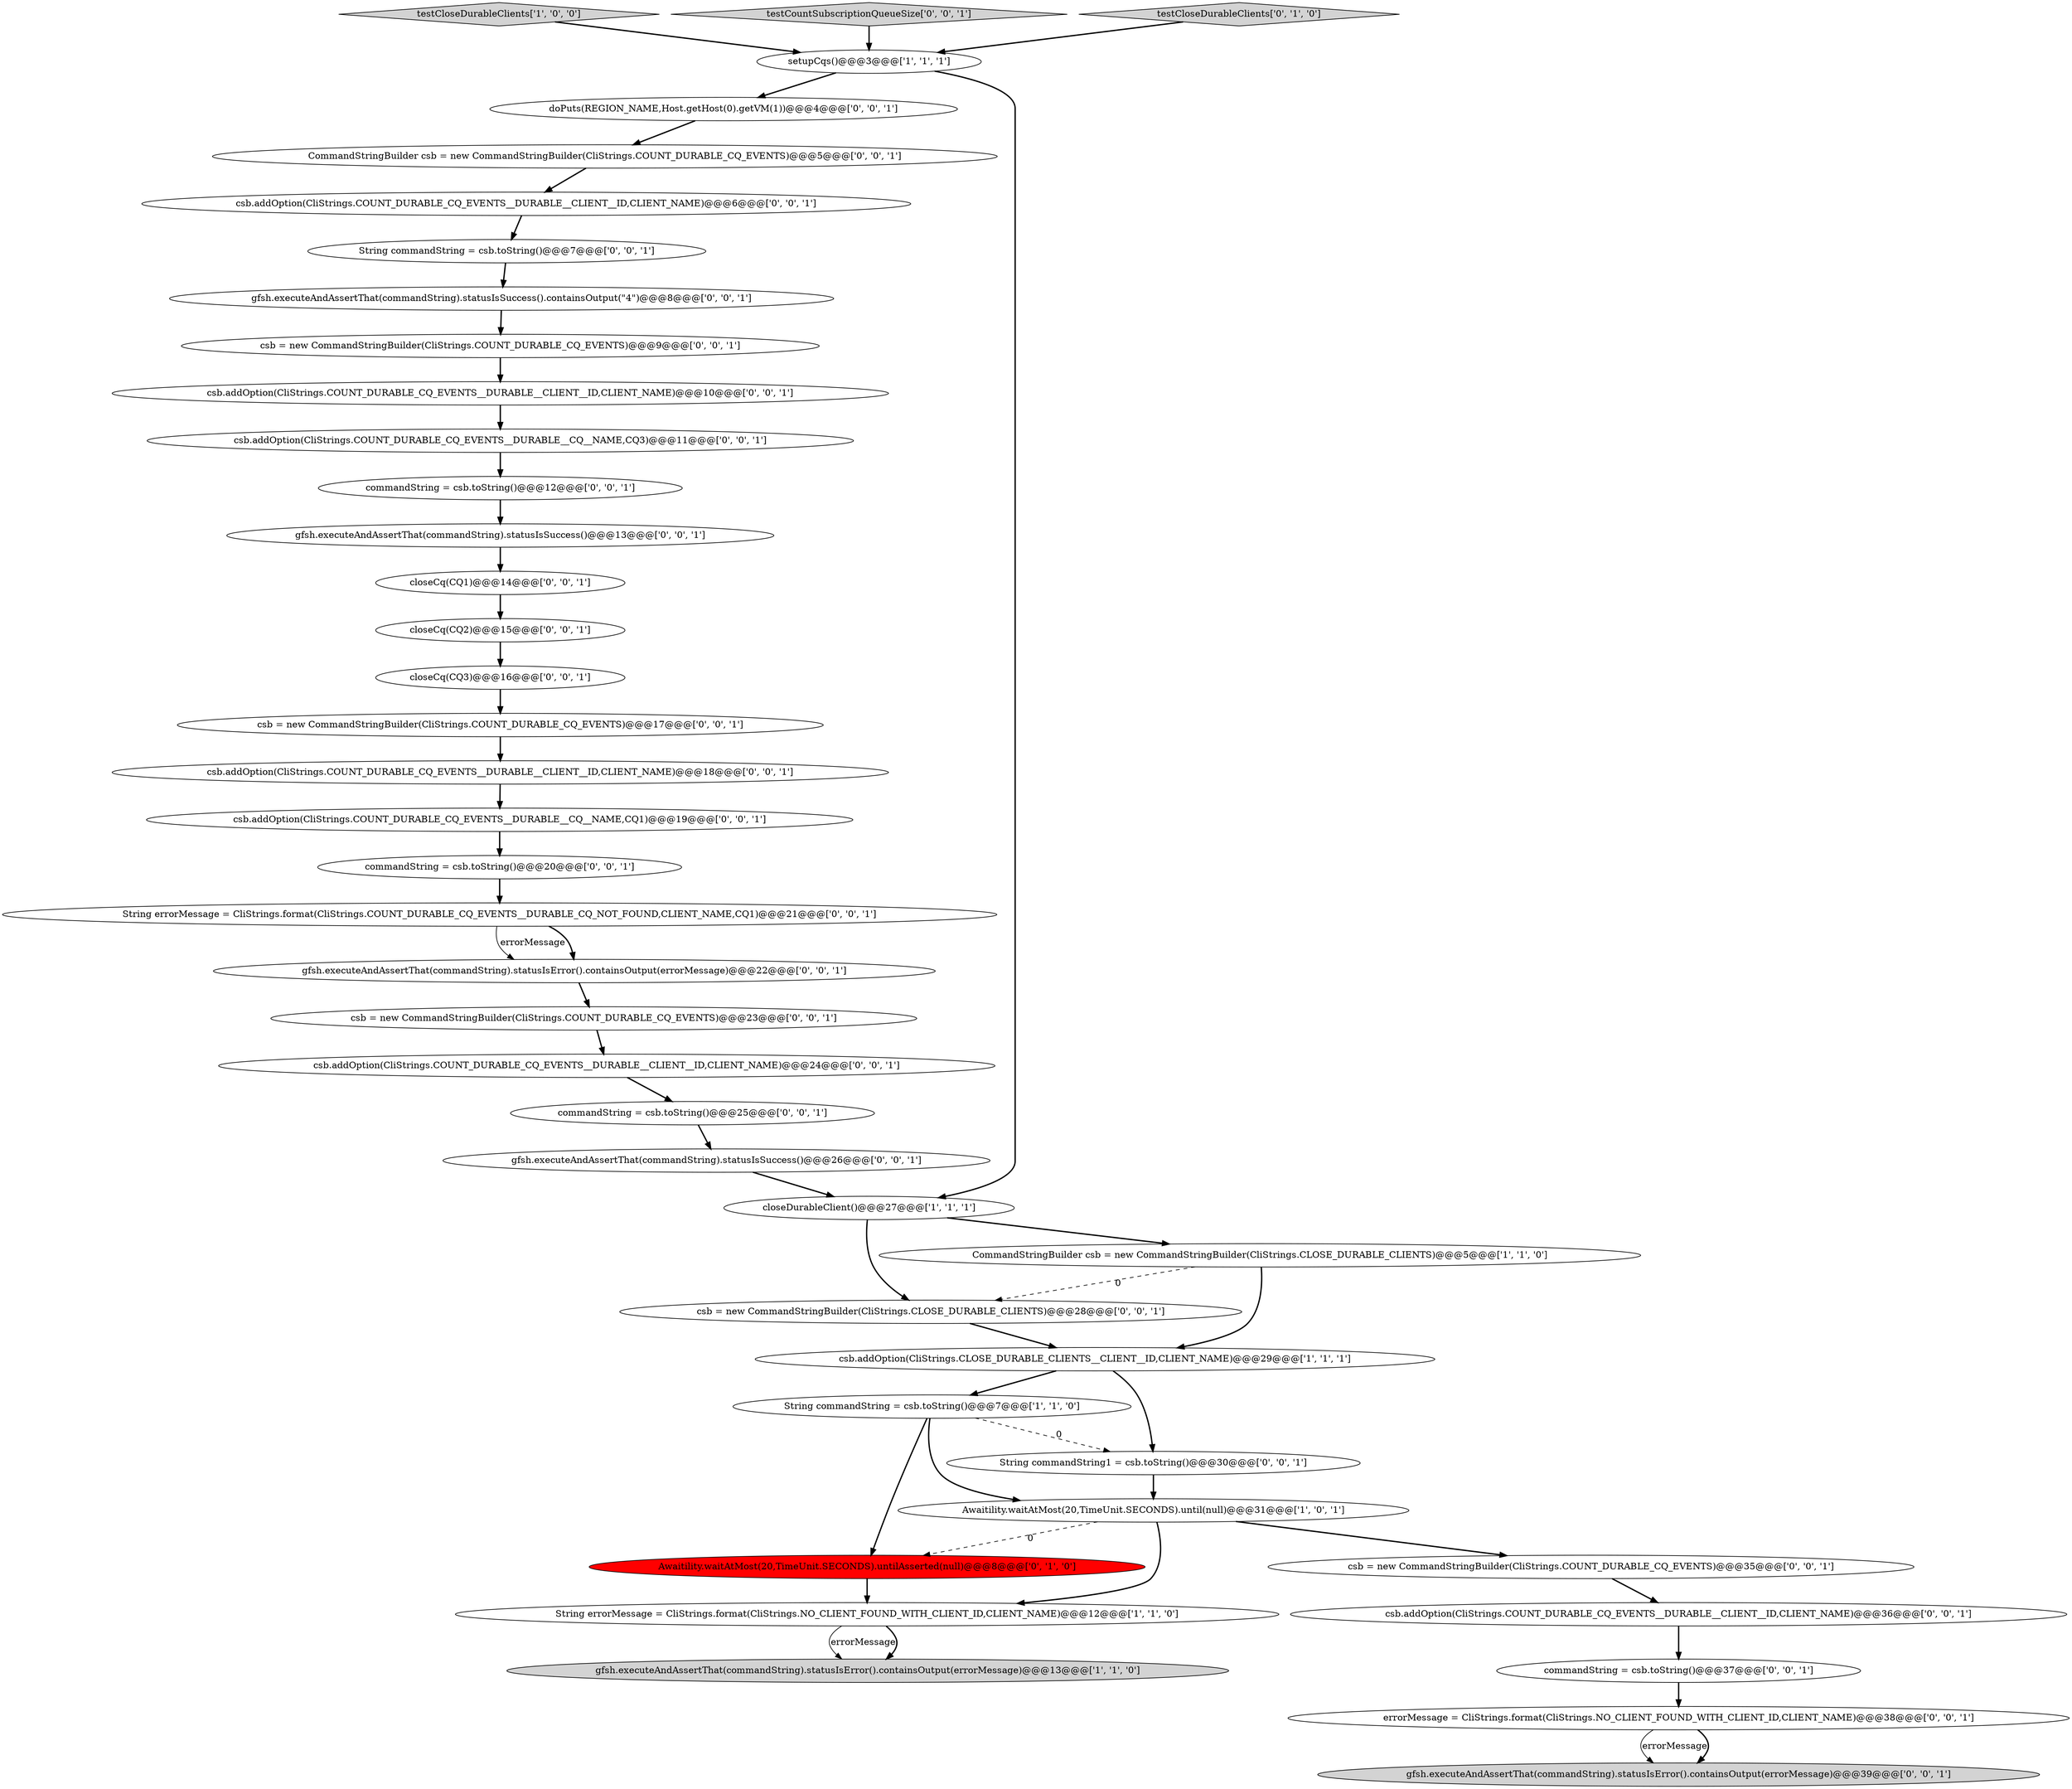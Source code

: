 digraph {
10 [style = filled, label = "Awaitility.waitAtMost(20,TimeUnit.SECONDS).untilAsserted(null)@@@8@@@['0', '1', '0']", fillcolor = red, shape = ellipse image = "AAA1AAABBB2BBB"];
13 [style = filled, label = "commandString = csb.toString()@@@12@@@['0', '0', '1']", fillcolor = white, shape = ellipse image = "AAA0AAABBB3BBB"];
21 [style = filled, label = "doPuts(REGION_NAME,Host.getHost(0).getVM(1))@@@4@@@['0', '0', '1']", fillcolor = white, shape = ellipse image = "AAA0AAABBB3BBB"];
35 [style = filled, label = "closeCq(CQ3)@@@16@@@['0', '0', '1']", fillcolor = white, shape = ellipse image = "AAA0AAABBB3BBB"];
16 [style = filled, label = "closeCq(CQ1)@@@14@@@['0', '0', '1']", fillcolor = white, shape = ellipse image = "AAA0AAABBB3BBB"];
25 [style = filled, label = "gfsh.executeAndAssertThat(commandString).statusIsError().containsOutput(errorMessage)@@@39@@@['0', '0', '1']", fillcolor = lightgray, shape = ellipse image = "AAA0AAABBB3BBB"];
36 [style = filled, label = "commandString = csb.toString()@@@37@@@['0', '0', '1']", fillcolor = white, shape = ellipse image = "AAA0AAABBB3BBB"];
3 [style = filled, label = "testCloseDurableClients['1', '0', '0']", fillcolor = lightgray, shape = diamond image = "AAA0AAABBB1BBB"];
8 [style = filled, label = "String errorMessage = CliStrings.format(CliStrings.NO_CLIENT_FOUND_WITH_CLIENT_ID,CLIENT_NAME)@@@12@@@['1', '1', '0']", fillcolor = white, shape = ellipse image = "AAA0AAABBB1BBB"];
39 [style = filled, label = "gfsh.executeAndAssertThat(commandString).statusIsSuccess()@@@13@@@['0', '0', '1']", fillcolor = white, shape = ellipse image = "AAA0AAABBB3BBB"];
14 [style = filled, label = "gfsh.executeAndAssertThat(commandString).statusIsError().containsOutput(errorMessage)@@@22@@@['0', '0', '1']", fillcolor = white, shape = ellipse image = "AAA0AAABBB3BBB"];
28 [style = filled, label = "testCountSubscriptionQueueSize['0', '0', '1']", fillcolor = lightgray, shape = diamond image = "AAA0AAABBB3BBB"];
4 [style = filled, label = "setupCqs()@@@3@@@['1', '1', '1']", fillcolor = white, shape = ellipse image = "AAA0AAABBB1BBB"];
6 [style = filled, label = "csb.addOption(CliStrings.CLOSE_DURABLE_CLIENTS__CLIENT__ID,CLIENT_NAME)@@@29@@@['1', '1', '1']", fillcolor = white, shape = ellipse image = "AAA0AAABBB1BBB"];
31 [style = filled, label = "csb.addOption(CliStrings.COUNT_DURABLE_CQ_EVENTS__DURABLE__CLIENT__ID,CLIENT_NAME)@@@10@@@['0', '0', '1']", fillcolor = white, shape = ellipse image = "AAA0AAABBB3BBB"];
22 [style = filled, label = "csb = new CommandStringBuilder(CliStrings.COUNT_DURABLE_CQ_EVENTS)@@@9@@@['0', '0', '1']", fillcolor = white, shape = ellipse image = "AAA0AAABBB3BBB"];
29 [style = filled, label = "String errorMessage = CliStrings.format(CliStrings.COUNT_DURABLE_CQ_EVENTS__DURABLE_CQ_NOT_FOUND,CLIENT_NAME,CQ1)@@@21@@@['0', '0', '1']", fillcolor = white, shape = ellipse image = "AAA0AAABBB3BBB"];
30 [style = filled, label = "commandString = csb.toString()@@@20@@@['0', '0', '1']", fillcolor = white, shape = ellipse image = "AAA0AAABBB3BBB"];
33 [style = filled, label = "errorMessage = CliStrings.format(CliStrings.NO_CLIENT_FOUND_WITH_CLIENT_ID,CLIENT_NAME)@@@38@@@['0', '0', '1']", fillcolor = white, shape = ellipse image = "AAA0AAABBB3BBB"];
38 [style = filled, label = "closeCq(CQ2)@@@15@@@['0', '0', '1']", fillcolor = white, shape = ellipse image = "AAA0AAABBB3BBB"];
27 [style = filled, label = "csb.addOption(CliStrings.COUNT_DURABLE_CQ_EVENTS__DURABLE__CQ__NAME,CQ1)@@@19@@@['0', '0', '1']", fillcolor = white, shape = ellipse image = "AAA0AAABBB3BBB"];
41 [style = filled, label = "String commandString1 = csb.toString()@@@30@@@['0', '0', '1']", fillcolor = white, shape = ellipse image = "AAA0AAABBB3BBB"];
7 [style = filled, label = "Awaitility.waitAtMost(20,TimeUnit.SECONDS).until(null)@@@31@@@['1', '0', '1']", fillcolor = white, shape = ellipse image = "AAA0AAABBB1BBB"];
9 [style = filled, label = "testCloseDurableClients['0', '1', '0']", fillcolor = lightgray, shape = diamond image = "AAA0AAABBB2BBB"];
34 [style = filled, label = "csb.addOption(CliStrings.COUNT_DURABLE_CQ_EVENTS__DURABLE__CQ__NAME,CQ3)@@@11@@@['0', '0', '1']", fillcolor = white, shape = ellipse image = "AAA0AAABBB3BBB"];
18 [style = filled, label = "csb.addOption(CliStrings.COUNT_DURABLE_CQ_EVENTS__DURABLE__CLIENT__ID,CLIENT_NAME)@@@24@@@['0', '0', '1']", fillcolor = white, shape = ellipse image = "AAA0AAABBB3BBB"];
32 [style = filled, label = "csb.addOption(CliStrings.COUNT_DURABLE_CQ_EVENTS__DURABLE__CLIENT__ID,CLIENT_NAME)@@@36@@@['0', '0', '1']", fillcolor = white, shape = ellipse image = "AAA0AAABBB3BBB"];
23 [style = filled, label = "csb = new CommandStringBuilder(CliStrings.COUNT_DURABLE_CQ_EVENTS)@@@17@@@['0', '0', '1']", fillcolor = white, shape = ellipse image = "AAA0AAABBB3BBB"];
1 [style = filled, label = "closeDurableClient()@@@27@@@['1', '1', '1']", fillcolor = white, shape = ellipse image = "AAA0AAABBB1BBB"];
17 [style = filled, label = "commandString = csb.toString()@@@25@@@['0', '0', '1']", fillcolor = white, shape = ellipse image = "AAA0AAABBB3BBB"];
20 [style = filled, label = "csb = new CommandStringBuilder(CliStrings.CLOSE_DURABLE_CLIENTS)@@@28@@@['0', '0', '1']", fillcolor = white, shape = ellipse image = "AAA0AAABBB3BBB"];
2 [style = filled, label = "String commandString = csb.toString()@@@7@@@['1', '1', '0']", fillcolor = white, shape = ellipse image = "AAA0AAABBB1BBB"];
26 [style = filled, label = "csb = new CommandStringBuilder(CliStrings.COUNT_DURABLE_CQ_EVENTS)@@@35@@@['0', '0', '1']", fillcolor = white, shape = ellipse image = "AAA0AAABBB3BBB"];
19 [style = filled, label = "csb = new CommandStringBuilder(CliStrings.COUNT_DURABLE_CQ_EVENTS)@@@23@@@['0', '0', '1']", fillcolor = white, shape = ellipse image = "AAA0AAABBB3BBB"];
37 [style = filled, label = "csb.addOption(CliStrings.COUNT_DURABLE_CQ_EVENTS__DURABLE__CLIENT__ID,CLIENT_NAME)@@@6@@@['0', '0', '1']", fillcolor = white, shape = ellipse image = "AAA0AAABBB3BBB"];
5 [style = filled, label = "CommandStringBuilder csb = new CommandStringBuilder(CliStrings.CLOSE_DURABLE_CLIENTS)@@@5@@@['1', '1', '0']", fillcolor = white, shape = ellipse image = "AAA0AAABBB1BBB"];
24 [style = filled, label = "csb.addOption(CliStrings.COUNT_DURABLE_CQ_EVENTS__DURABLE__CLIENT__ID,CLIENT_NAME)@@@18@@@['0', '0', '1']", fillcolor = white, shape = ellipse image = "AAA0AAABBB3BBB"];
40 [style = filled, label = "gfsh.executeAndAssertThat(commandString).statusIsSuccess().containsOutput(\"4\")@@@8@@@['0', '0', '1']", fillcolor = white, shape = ellipse image = "AAA0AAABBB3BBB"];
12 [style = filled, label = "String commandString = csb.toString()@@@7@@@['0', '0', '1']", fillcolor = white, shape = ellipse image = "AAA0AAABBB3BBB"];
15 [style = filled, label = "CommandStringBuilder csb = new CommandStringBuilder(CliStrings.COUNT_DURABLE_CQ_EVENTS)@@@5@@@['0', '0', '1']", fillcolor = white, shape = ellipse image = "AAA0AAABBB3BBB"];
0 [style = filled, label = "gfsh.executeAndAssertThat(commandString).statusIsError().containsOutput(errorMessage)@@@13@@@['1', '1', '0']", fillcolor = lightgray, shape = ellipse image = "AAA0AAABBB1BBB"];
11 [style = filled, label = "gfsh.executeAndAssertThat(commandString).statusIsSuccess()@@@26@@@['0', '0', '1']", fillcolor = white, shape = ellipse image = "AAA0AAABBB3BBB"];
1->5 [style = bold, label=""];
19->18 [style = bold, label=""];
39->16 [style = bold, label=""];
33->25 [style = solid, label="errorMessage"];
26->32 [style = bold, label=""];
41->7 [style = bold, label=""];
11->1 [style = bold, label=""];
21->15 [style = bold, label=""];
9->4 [style = bold, label=""];
27->30 [style = bold, label=""];
34->13 [style = bold, label=""];
4->21 [style = bold, label=""];
22->31 [style = bold, label=""];
18->17 [style = bold, label=""];
1->20 [style = bold, label=""];
14->19 [style = bold, label=""];
13->39 [style = bold, label=""];
20->6 [style = bold, label=""];
7->8 [style = bold, label=""];
2->10 [style = bold, label=""];
36->33 [style = bold, label=""];
3->4 [style = bold, label=""];
30->29 [style = bold, label=""];
8->0 [style = solid, label="errorMessage"];
31->34 [style = bold, label=""];
37->12 [style = bold, label=""];
5->20 [style = dashed, label="0"];
6->2 [style = bold, label=""];
7->26 [style = bold, label=""];
8->0 [style = bold, label=""];
29->14 [style = solid, label="errorMessage"];
12->40 [style = bold, label=""];
35->23 [style = bold, label=""];
23->24 [style = bold, label=""];
5->6 [style = bold, label=""];
10->8 [style = bold, label=""];
33->25 [style = bold, label=""];
6->41 [style = bold, label=""];
29->14 [style = bold, label=""];
40->22 [style = bold, label=""];
32->36 [style = bold, label=""];
7->10 [style = dashed, label="0"];
4->1 [style = bold, label=""];
2->41 [style = dashed, label="0"];
2->7 [style = bold, label=""];
38->35 [style = bold, label=""];
15->37 [style = bold, label=""];
24->27 [style = bold, label=""];
16->38 [style = bold, label=""];
28->4 [style = bold, label=""];
17->11 [style = bold, label=""];
}
